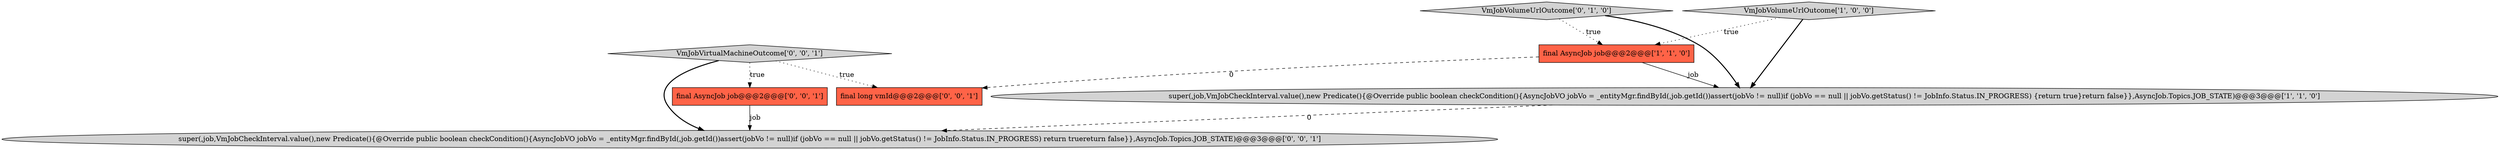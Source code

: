 digraph {
6 [style = filled, label = "VmJobVirtualMachineOutcome['0', '0', '1']", fillcolor = lightgray, shape = diamond image = "AAA0AAABBB3BBB"];
1 [style = filled, label = "final AsyncJob job@@@2@@@['1', '1', '0']", fillcolor = tomato, shape = box image = "AAA0AAABBB1BBB"];
2 [style = filled, label = "VmJobVolumeUrlOutcome['1', '0', '0']", fillcolor = lightgray, shape = diamond image = "AAA0AAABBB1BBB"];
0 [style = filled, label = "super(,job,VmJobCheckInterval.value(),new Predicate(){@Override public boolean checkCondition(){AsyncJobVO jobVo = _entityMgr.findById(,job.getId())assert(jobVo != null)if (jobVo == null || jobVo.getStatus() != JobInfo.Status.IN_PROGRESS) {return true}return false}},AsyncJob.Topics.JOB_STATE)@@@3@@@['1', '1', '0']", fillcolor = lightgray, shape = ellipse image = "AAA0AAABBB1BBB"];
5 [style = filled, label = "final long vmId@@@2@@@['0', '0', '1']", fillcolor = tomato, shape = box image = "AAA0AAABBB3BBB"];
4 [style = filled, label = "final AsyncJob job@@@2@@@['0', '0', '1']", fillcolor = tomato, shape = box image = "AAA0AAABBB3BBB"];
7 [style = filled, label = "super(,job,VmJobCheckInterval.value(),new Predicate(){@Override public boolean checkCondition(){AsyncJobVO jobVo = _entityMgr.findById(,job.getId())assert(jobVo != null)if (jobVo == null || jobVo.getStatus() != JobInfo.Status.IN_PROGRESS) return truereturn false}},AsyncJob.Topics.JOB_STATE)@@@3@@@['0', '0', '1']", fillcolor = lightgray, shape = ellipse image = "AAA0AAABBB3BBB"];
3 [style = filled, label = "VmJobVolumeUrlOutcome['0', '1', '0']", fillcolor = lightgray, shape = diamond image = "AAA0AAABBB2BBB"];
2->1 [style = dotted, label="true"];
6->5 [style = dotted, label="true"];
6->4 [style = dotted, label="true"];
2->0 [style = bold, label=""];
1->5 [style = dashed, label="0"];
0->7 [style = dashed, label="0"];
1->0 [style = solid, label="job"];
6->7 [style = bold, label=""];
4->7 [style = solid, label="job"];
3->0 [style = bold, label=""];
3->1 [style = dotted, label="true"];
}
